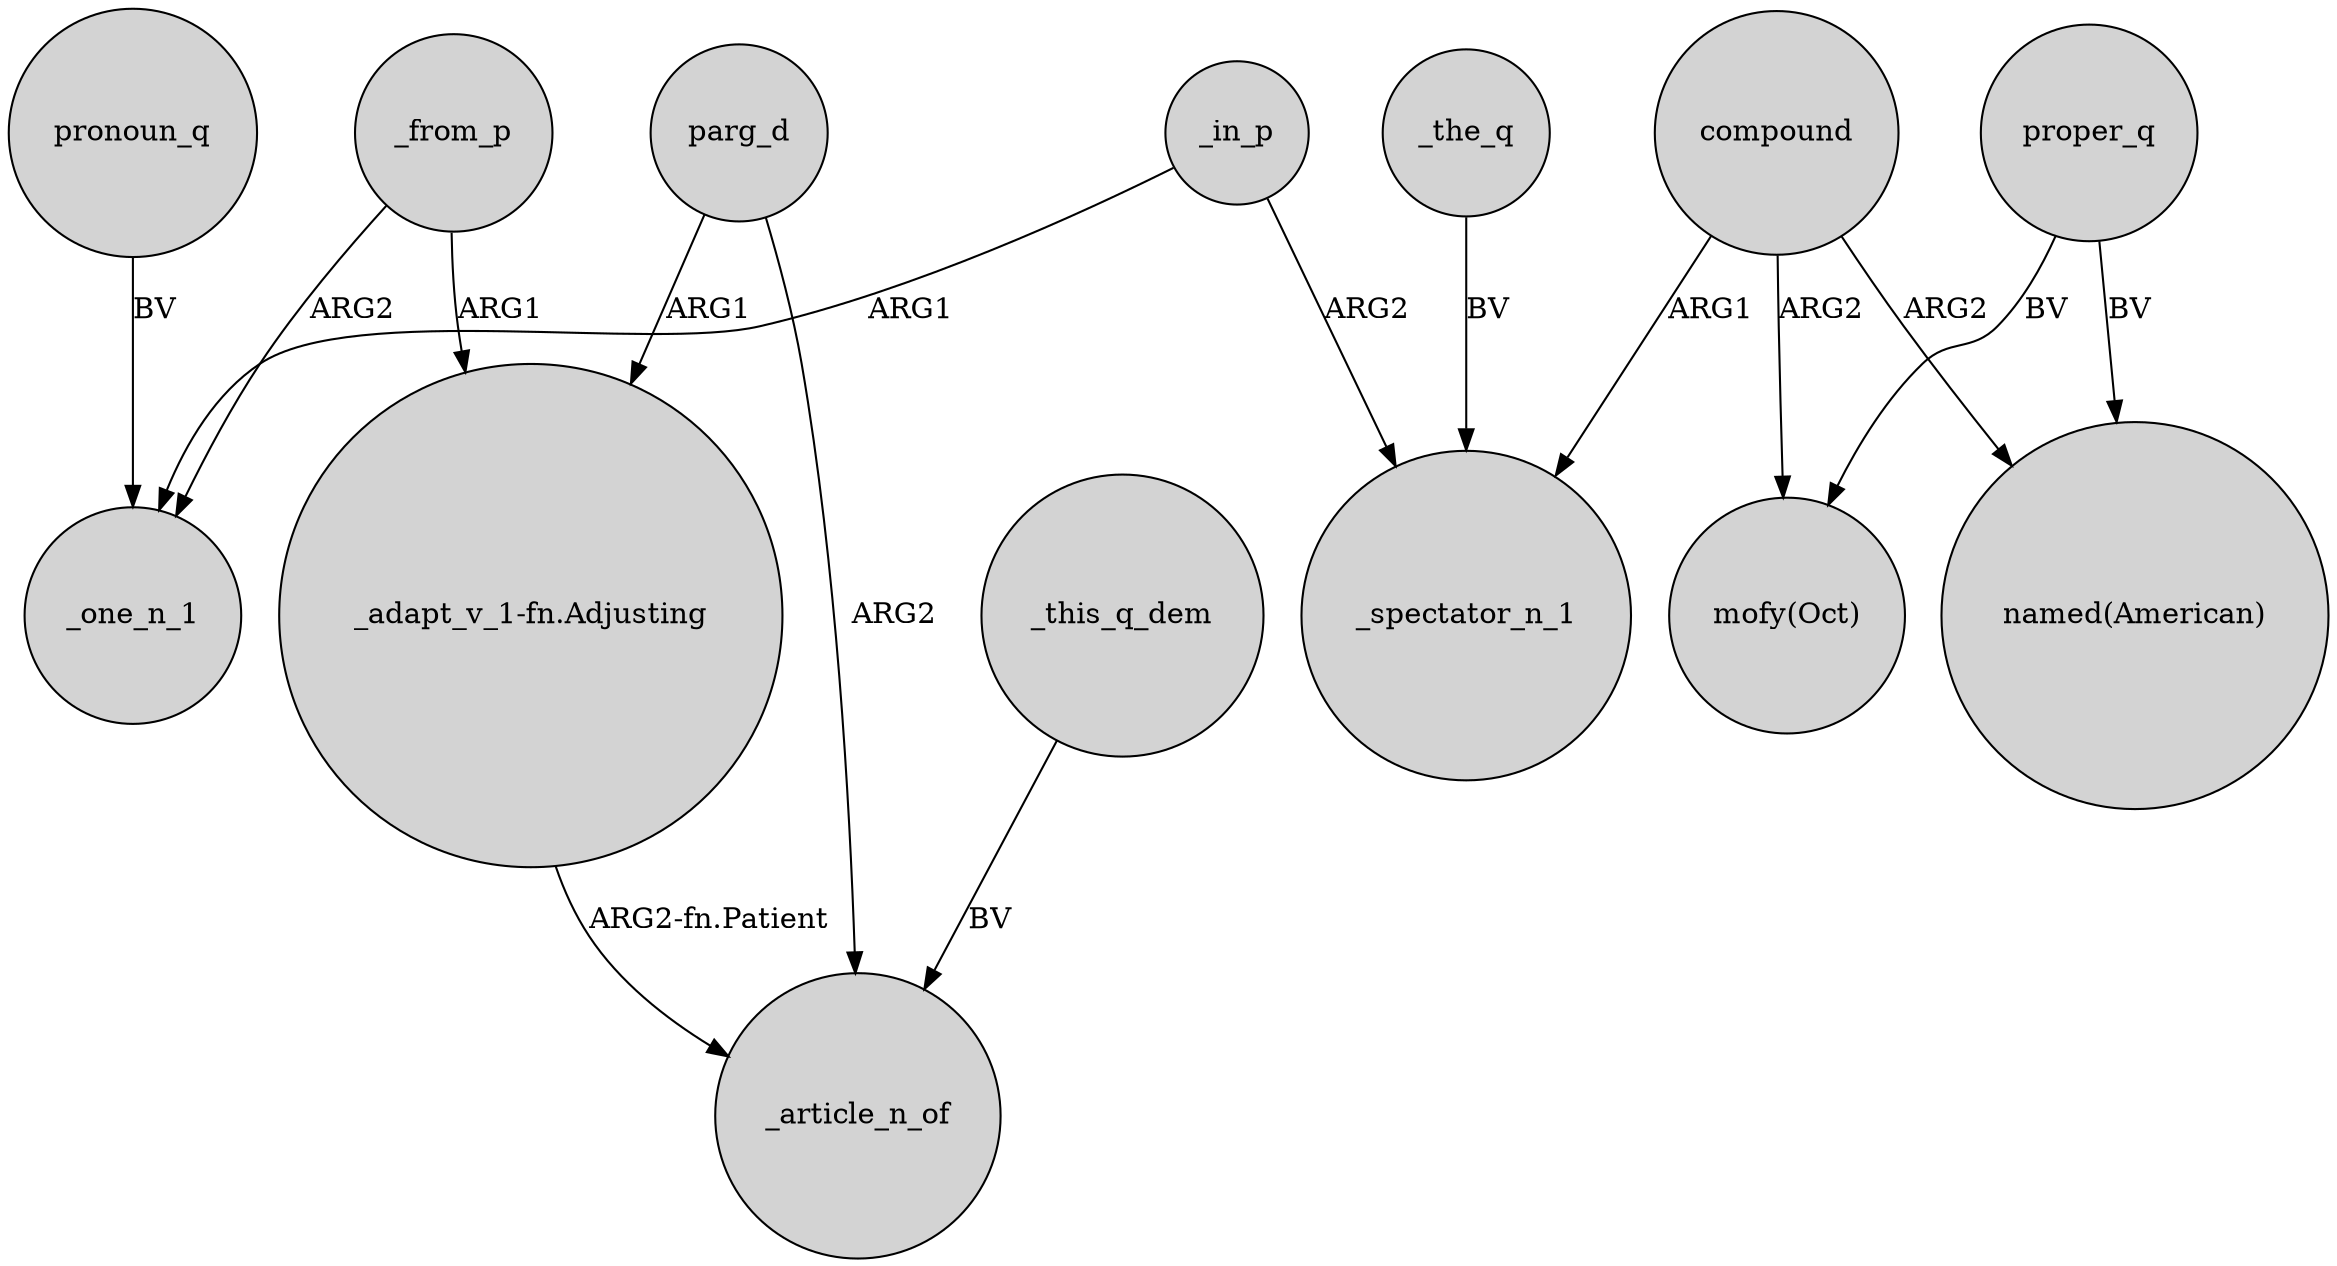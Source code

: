 digraph {
	node [shape=circle style=filled]
	_in_p -> _one_n_1 [label=ARG1]
	_the_q -> _spectator_n_1 [label=BV]
	"_adapt_v_1-fn.Adjusting" -> _article_n_of [label="ARG2-fn.Patient"]
	parg_d -> "_adapt_v_1-fn.Adjusting" [label=ARG1]
	compound -> _spectator_n_1 [label=ARG1]
	compound -> "mofy(Oct)" [label=ARG2]
	parg_d -> _article_n_of [label=ARG2]
	_this_q_dem -> _article_n_of [label=BV]
	proper_q -> "mofy(Oct)" [label=BV]
	_from_p -> "_adapt_v_1-fn.Adjusting" [label=ARG1]
	pronoun_q -> _one_n_1 [label=BV]
	proper_q -> "named(American)" [label=BV]
	compound -> "named(American)" [label=ARG2]
	_in_p -> _spectator_n_1 [label=ARG2]
	_from_p -> _one_n_1 [label=ARG2]
}
